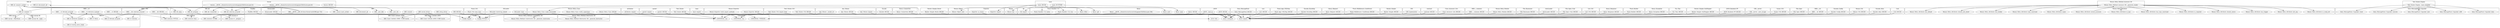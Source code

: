 digraph {
graph [overlap=false]
subgraph cluster_Router_Simple_Route {
	label="Router::Simple::Route";
	"Router::Simple::Route::BEGIN";
}
subgraph cluster_Mouse_Meta_Attribute {
	label="Mouse::Meta::Attribute";
	"Mouse::Meta::Attribute::is_weak_ref";
	"Mouse::Meta::Attribute::init_arg";
	"Mouse::Meta::Attribute::has_trigger";
	"Mouse::Meta::Attribute::should_coerce";
	"Mouse::Meta::Attribute::is_required";
	"Mouse::Meta::Attribute::has_type_constraint";
	"Mouse::Meta::Attribute::is_lazy";
	"Mouse::Meta::Attribute::install_accessors";
	"Mouse::Meta::Attribute::name";
	"Mouse::Meta::Attribute::type_constraint";
	"Mouse::Meta::Attribute::has_builder";
	"Mouse::Meta::Attribute::should_auto_deref";
	"Mouse::Meta::Attribute::has_default";
}
subgraph cluster_Config {
	label="Config";
	"Config::import";
	"Config::FETCH";
}
subgraph cluster_Encode {
	label="Encode";
	"Encode::BEGIN";
}
subgraph cluster_Kossy_Connection {
	label="Kossy::Connection";
	"Kossy::Connection::BEGIN";
}
subgraph cluster_DynaLoader {
	label="DynaLoader";
	"DynaLoader::BEGIN";
}
subgraph cluster_Mouse_Meta_Class {
	label="Mouse::Meta::Class";
	"Mouse::Meta::Class::BEGIN";
	"Mouse::Meta::Class::make_immutable";
	"Mouse::Meta::Class::verify_superclass";
}
subgraph cluster_Data_MessagePack {
	label="Data::MessagePack";
	"Data::MessagePack::BEGIN";
}
subgraph cluster_DBI {
	label="DBI";
	"DBI::BEGIN";
	"DBI::_new_sth";
	"DBI::__ANON__[x86_64-linux-thread-multi/DBI.pm:732]";
	"DBI::_concat_hash_sorted";
	"DBI::_new_dbh";
	"DBI::install_driver";
	"DBI::disconnect_all";
	"DBI::setup_driver";
	"DBI::connect";
}
subgraph cluster_base {
	label="base";
	"base::import";
}
subgraph cluster_Isucon {
	label="Isucon";
	"Isucon::__ANON__[/home/isucon/isucon/webapp/perl/lib/Isucon.pm:43]";
	"Isucon::__ANON__[/home/isucon/isucon/webapp/perl/lib/Isucon.pm:52]";
	"Isucon::BEGIN";
}
subgraph cluster_vars {
	label="vars";
	"vars::BEGIN";
}
subgraph cluster_strict {
	label="strict";
	"strict::import";
	"strict::unimport";
	"strict::bits";
}
subgraph cluster_DBD_mysql {
	label="DBD::mysql";
	"DBD::mysql::_OdbcParse";
}
subgraph cluster_Plack_App_URLMap {
	label="Plack::App::URLMap";
	"Plack::App::URLMap::BEGIN";
}
subgraph cluster_Encode_Encoding {
	label="Encode::Encoding";
	"Encode::Encoding::BEGIN";
}
subgraph cluster_DBI_common {
	label="DBI::common";
	"DBI::common::func";
	"DBI::common::STORE";
	"DBI::common::FETCH";
}
subgraph cluster_attributes {
	label="attributes";
	"attributes::import";
}
subgraph cluster_Kossy_Request {
	label="Kossy::Request";
	"Kossy::Request::BEGIN";
}
subgraph cluster_DBI_Const_GetInfo_ODBC {
	label="DBI::Const::GetInfo::ODBC";
	"DBI::Const::GetInfo::ODBC::CORE:match";
}
subgraph cluster_Plack_Middleware_Conditional {
	label="Plack::Middleware::Conditional";
	"Plack::Middleware::Conditional::BEGIN";
}
subgraph cluster_XSLoader {
	label="XSLoader";
	"XSLoader::load";
	"XSLoader::bootstrap_inherit";
}
subgraph cluster_Router_Simple {
	label="Router::Simple";
	"Router::Simple::BEGIN";
}
subgraph cluster_DBD___st {
	label="DBD::_::st";
	"DBD::_::st::fetchrow_hashref";
	"DBD::_::st::BEGIN";
	"DBD::_::st::fetchall_arrayref";
}
subgraph cluster_Mouse_Meta_Method_Constructor_XS {
	label="Mouse::Meta::Method::Constructor::XS";
	"Mouse::Meta::Method::Constructor::XS::_generate_constructor";
}
subgraph cluster_Mouse_Meta_Method_Destructor_XS {
	label="Mouse::Meta::Method::Destructor::XS";
	"Mouse::Meta::Method::Destructor::XS::_generate_destructor";
}
subgraph cluster_URI {
	label="URI";
	"URI::implementor";
}
subgraph cluster_DBI_dr {
	label="DBI::dr";
	"DBI::dr::disconnect_all";
	"DBI::dr::connect_cached";
	"DBI::dr::connect";
}
subgraph cluster_constant {
	label="constant";
	"constant::BEGIN";
}
subgraph cluster_Class_Accessor_Lite {
	label="Class::Accessor::Lite";
	"Class::Accessor::Lite::BEGIN";
}
subgraph cluster_Exporter {
	label="Exporter";
	"Exporter::import";
	"Exporter::as_heavy";
}
subgraph cluster_DBD___common {
	label="DBD::_::common";
	"DBD::_::common::BEGIN";
}
subgraph cluster_Mouse_Exporter {
	label="Mouse::Exporter";
	"Mouse::Exporter::build_import_methods";
	"Mouse::Exporter::BEGIN";
}
subgraph cluster_DBI_st {
	label="DBI::st";
	"DBI::st::fetchall_arrayref";
	"DBI::st::fetch";
	"DBI::st::mysql_async_ready";
	"DBI::st::execute";
	"DBI::st::fetchrow_hashref";
}
subgraph cluster_Mouse_Meta_Module {
	label="Mouse::Meta::Module";
	"Mouse::Meta::Module::BEGIN";
}
subgraph cluster_File_Basename {
	label="File::Basename";
	"File::Basename::BEGIN";
}
subgraph cluster_AutoLoader {
	label="AutoLoader";
	"AutoLoader::BEGIN";
}
subgraph cluster_Text_Xslate {
	label="Text::Xslate";
	"Text::Xslate::BEGIN";
}
subgraph cluster_File_Spec_Unix {
	label="File::Spec::Unix";
	"File::Spec::Unix::BEGIN";
}
subgraph cluster_List_Util {
	label="List::Util";
	"List::Util::BEGIN";
}
subgraph cluster_Kossy_Response {
	label="Kossy::Response";
	"Kossy::Response::BEGIN";
}
subgraph cluster_Text_Xslate_Util {
	label="Text::Xslate::Util";
	"Text::Xslate::Util::import_from";
	"Text::Xslate::Util::BEGIN";
}
subgraph cluster_Data_MessagePack_Unpacker {
	label="Data::MessagePack::Unpacker";
	"Data::MessagePack::Unpacker::data";
	"Data::MessagePack::Unpacker::utf8";
	"Data::MessagePack::Unpacker::new";
	"Data::MessagePack::Unpacker::execute";
	"Data::MessagePack::Unpacker::reset";
}
subgraph cluster_Plack_Builder {
	label="Plack::Builder";
	"Plack::Builder::BEGIN";
}
subgraph cluster_Kossy_Exception {
	label="Kossy::Exception";
	"Kossy::Exception::BEGIN";
}
subgraph cluster_Try_Tiny {
	label="Try::Tiny";
	"Try::Tiny::BEGIN";
}
subgraph cluster_parent {
	label="parent";
	"parent::BEGIN";
	"parent::import";
}
subgraph cluster_Router_Simple_SubMapper {
	label="Router::Simple::SubMapper";
	"Router::Simple::SubMapper::BEGIN";
}
subgraph cluster_JSON_Backend_PP {
	label="JSON::Backend::PP";
	"JSON::Backend::PP::BEGIN";
}
subgraph cluster_URI__server {
	label="URI::_server";
	"URI::_server::_host_escape";
}
subgraph cluster_main {
	label="main";
	"main::BEGIN";
	"main::RUNTIME";
}
subgraph cluster_Plack_Util {
	label="Plack::Util";
	"Plack::Util::load_class";
}
subgraph cluster_Any_Moose {
	label="Any::Moose";
	"Any::Moose::BEGIN";
	"Any::Moose::import";
	"Any::Moose::_backer_of";
}
subgraph cluster_DBI_db {
	label="DBI::db";
	"DBI::db::connected";
	"DBI::db::ping";
	"DBI::db::selectall_arrayref";
	"DBI::db::prepare";
}
subgraph cluster_Scalar_Util {
	label="Scalar::Util";
	"Scalar::Util::BEGIN";
}
subgraph cluster_UNIVERSAL {
	label="UNIVERSAL";
	"UNIVERSAL::isa";
	"UNIVERSAL::VERSION";
	"UNIVERSAL::can";
}
subgraph cluster_FindBin {
	label="FindBin";
	"FindBin::BEGIN";
}
subgraph cluster_File_Spec {
	label="File::Spec";
	"File::Spec::BEGIN";
}
subgraph cluster_DBD___dr {
	label="DBD::_::dr";
	"DBD::_::dr::BEGIN";
}
subgraph cluster_Mouse_Meta_Method_Accessor_XS {
	label="Mouse::Meta::Method::Accessor::XS";
	"Mouse::Meta::Method::Accessor::XS::_generate_reader";
}
subgraph cluster_Encode_Config {
	label="Encode::Config";
	"Encode::Config::BEGIN";
}
subgraph cluster_DBD_mysql_db {
	label="DBD::mysql::db";
	"DBD::mysql::db::_login";
}
subgraph cluster_Mouse {
	label="Mouse";
	"Mouse::has";
}
subgraph cluster_lib {
	label="lib";
	"lib::import";
}
subgraph cluster_Mouse_Object {
	label="Mouse::Object";
	"Mouse::Object::new";
}
subgraph cluster_DBD_mysql_st {
	label="DBD::mysql::st";
	"DBD::mysql::st::_prepare";
}
subgraph cluster_DBI_Const_GetInfo_ANSI {
	label="DBI::Const::GetInfo::ANSI";
	"DBI::Const::GetInfo::ANSI::CORE:match";
}
subgraph cluster_Mouse_Util {
	label="Mouse::Util";
	"Mouse::Util::BEGIN";
}
subgraph cluster_Text_Xslate_Engine {
	label="Text::Xslate::Engine";
	"Text::Xslate::Engine::_load_compiled";
}
subgraph cluster_Plack_Handler_CLI {
	label="Plack::Handler::CLI";
	"Plack::Handler::CLI::run";
	"Plack::Handler::CLI::meta";
}
subgraph cluster_DBD___db {
	label="DBD::_::db";
	"DBD::_::db::BEGIN";
	"DBD::_::db::selectall_arrayref";
}
subgraph cluster_JSON {
	label="JSON";
	"JSON::BEGIN";
	"JSON::_load_xs";
}
subgraph cluster_Encode_Alias {
	label="Encode::Alias";
	"Encode::Alias::BEGIN";
}
subgraph cluster_Cwd {
	label="Cwd";
	"Cwd::BEGIN";
}
subgraph cluster_Kossy {
	label="Kossy";
	"Kossy::__ANON__[/home/isucon/isucon/webapp/perl/lib/Kossy.pm:106]";
	"Kossy::filter";
	"Kossy::psgi";
	"Kossy::BEGIN";
	"Kossy::get";
	"Kossy::post";
}
"Text::Xslate::Engine::_load_compiled" -> "Data::MessagePack::Unpacker::utf8";
"main::RUNTIME" -> "Kossy::psgi";
"DBI::db::prepare" -> "DBD::mysql::st::_prepare";
"Isucon::__ANON__[/home/isucon/isucon/webapp/perl/lib/Isucon.pm:52]" -> "DBI::db::selectall_arrayref";
"Isucon::__ANON__[/home/isucon/isucon/webapp/perl/lib/Isucon.pm:43]" -> "DBI::db::selectall_arrayref";
"main::BEGIN" -> "Mouse::has";
"Plack::Util::load_class" -> "Config::import";
"DynaLoader::BEGIN" -> "Config::import";
"parent::import" -> "Config::import";
"FindBin::BEGIN" -> "Config::import";
"DBD::_::db::selectall_arrayref" -> "DBI::st::fetchall_arrayref";
"DBI::__ANON__[x86_64-linux-thread-multi/DBI.pm:732]" -> "DBI::db::connected";
"Mouse::Meta::Class::make_immutable" -> "Mouse::Meta::Method::Constructor::XS::_generate_constructor";
"main::BEGIN" -> "Plack::Handler::CLI::meta";
"Mouse::Meta::Method::Accessor::XS::_generate_reader" -> "Mouse::Meta::Attribute::name";
"main::BEGIN" -> "Mouse::Meta::Class::make_immutable";
"Mouse::Meta::Method::Accessor::XS::_generate_reader" -> "Mouse::Meta::Attribute::should_auto_deref";
"Text::Xslate::Engine::_load_compiled" -> "Data::MessagePack::Unpacker::reset";
"Mouse::Meta::Method::Accessor::XS::_generate_reader" -> "Mouse::Meta::Attribute::has_default";
"DBD::_::st::fetchall_arrayref" -> "DBI::st::fetchrow_hashref";
"DBI::db::prepare" -> "DBI::_new_sth";
"main::BEGIN" -> "Kossy::filter";
"Text::Xslate::Engine::_load_compiled" -> "Data::MessagePack::Unpacker::new";
"Mouse::Meta::Method::Accessor::XS::_generate_reader" -> "Mouse::Meta::Attribute::should_coerce";
"Mouse::Meta::Method::Accessor::XS::_generate_reader" -> "Mouse::Meta::Attribute::has_trigger";
"Mouse::Meta::Method::Accessor::XS::_generate_reader" -> "Mouse::Meta::Attribute::has_type_constraint";
"Mouse::Meta::Method::Accessor::XS::_generate_reader" -> "Mouse::Meta::Attribute::is_required";
"DBI::db::prepare" -> "DBI::common::func";
"Mouse::Exporter::BEGIN" -> "strict::bits";
"Mouse::Meta::Class::make_immutable" -> "Mouse::Meta::Method::Destructor::XS::_generate_destructor";
"Mouse::Meta::Method::Accessor::XS::_generate_reader" -> "Mouse::Meta::Attribute::is_lazy";
"DBD::_::st::fetchrow_hashref" -> "DBI::common::FETCH";
"DBI::dr::connect_cached" -> "DBI::common::FETCH";
"Text::Xslate::Engine::_load_compiled" -> "Data::MessagePack::Unpacker::execute";
"main::BEGIN" -> "Exporter::import";
"main::RUNTIME" -> "Mouse::Object::new";
"DBI::st::fetchrow_hashref" -> "DBD::_::st::fetchrow_hashref";
"DBI::dr::connect" -> "DBD::mysql::db::_login";
"DBI::__ANON__[x86_64-linux-thread-multi/DBI.pm:732]" -> "DBI::dr::connect_cached";
"Text::Xslate::Util::import_from" -> "UNIVERSAL::can";
"Mouse::Exporter::build_import_methods" -> "UNIVERSAL::can";
"Kossy::BEGIN" -> "UNIVERSAL::can";
"Text::Xslate::BEGIN" -> "UNIVERSAL::can";
"attributes::import" -> "UNIVERSAL::can";
"Mouse::Meta::Class::verify_superclass" -> "UNIVERSAL::can";
"main::BEGIN" -> "lib::import";
"Mouse::Meta::Method::Accessor::XS::_generate_reader" -> "Mouse::Meta::Attribute::is_weak_ref";
"Mouse::Meta::Method::Accessor::XS::_generate_reader" -> "Mouse::Meta::Attribute::init_arg";
"main::RUNTIME" -> "Plack::Handler::CLI::run";
"parent::BEGIN" -> "strict::unimport";
"JSON::BEGIN" -> "strict::unimport";
"Any::Moose::BEGIN" -> "strict::unimport";
"Text::Xslate::Util::BEGIN" -> "strict::unimport";
"File::Spec::Unix::BEGIN" -> "strict::unimport";
"Data::MessagePack::BEGIN" -> "strict::unimport";
"base::import" -> "strict::unimport";
"constant::BEGIN" -> "strict::unimport";
"JSON::Backend::PP::BEGIN" -> "strict::unimport";
"Exporter::as_heavy" -> "strict::unimport";
"DBI::BEGIN" -> "strict::unimport";
"Mouse::Meta::Module::BEGIN" -> "strict::unimport";
"AutoLoader::BEGIN" -> "strict::unimport";
"Class::Accessor::Lite::BEGIN" -> "strict::unimport";
"Cwd::BEGIN" -> "strict::unimport";
"Mouse::Exporter::BEGIN" -> "strict::unimport";
"parent::import" -> "strict::unimport";
"Mouse::Meta::Class::BEGIN" -> "strict::unimport";
"Mouse::Util::BEGIN" -> "strict::unimport";
"DBI::install_driver" -> "strict::unimport";
"JSON::_load_xs" -> "strict::unimport";
"DBI::dr::connect_cached" -> "DBI::dr::connect";
"DBI::disconnect_all" -> "DBI::dr::disconnect_all";
"Mouse::Meta::Attribute::install_accessors" -> "Mouse::Meta::Method::Accessor::XS::_generate_reader";
"Kossy::__ANON__[/home/isucon/isucon/webapp/perl/lib/Kossy.pm:106]" -> "UNIVERSAL::isa";
"DBI::setup_driver" -> "UNIVERSAL::isa";
"Any::Moose::_backer_of" -> "UNIVERSAL::isa";
"base::import" -> "UNIVERSAL::isa";
"DBI::dr::connect_cached" -> "DBI::db::ping";
"DBI::install_driver" -> "DBI::Const::GetInfo::ODBC::CORE:match";
"DBD::_::db::selectall_arrayref" -> "DBI::db::prepare";
"main::BEGIN" -> "Kossy::post";
"DBD::_::db::selectall_arrayref" -> "DBI::st::execute";
"Plack::Util::load_class" -> "Config::FETCH";
"parent::import" -> "Config::FETCH";
"FindBin::BEGIN" -> "Config::FETCH";
"XSLoader::bootstrap_inherit" -> "Config::FETCH";
"Text::Xslate::Engine::_load_compiled" -> "Data::MessagePack::Unpacker::data";
"DBI::dr::connect" -> "DBD::mysql::_OdbcParse";
"main::BEGIN" -> "Kossy::get";
"DBI::install_driver" -> "DBI::Const::GetInfo::ANSI::CORE:match";
"DBI::dr::connect_cached" -> "DBI::_concat_hash_sorted";
"DBI::db::selectall_arrayref" -> "DBD::_::db::selectall_arrayref";
"DBI::dr::connect" -> "DBI::_new_dbh";
"DBD::_::st::fetchrow_hashref" -> "DBI::st::fetch";
"Plack::Handler::CLI::run" -> "UNIVERSAL::VERSION";
"JSON::_load_xs" -> "UNIVERSAL::VERSION";
"parent::import" -> "UNIVERSAL::VERSION";
"parent::BEGIN" -> "strict::import";
"JSON::BEGIN" -> "strict::import";
"DBD::_::dr::BEGIN" -> "strict::import";
"Any::Moose::BEGIN" -> "strict::import";
"Text::Xslate::Util::BEGIN" -> "strict::import";
"Plack::Builder::BEGIN" -> "strict::import";
"Data::MessagePack::BEGIN" -> "strict::import";
"vars::BEGIN" -> "strict::import";
"File::Spec::BEGIN" -> "strict::import";
"Isucon::BEGIN" -> "strict::import";
"Router::Simple::BEGIN" -> "strict::import";
"Text::Xslate::Util::import_from" -> "strict::import";
"constant::BEGIN" -> "strict::import";
"Kossy::Connection::BEGIN" -> "strict::import";
"Kossy::Response::BEGIN" -> "strict::import";
"Encode::BEGIN" -> "strict::import";
"Exporter::as_heavy" -> "strict::import";
"Plack::Util::load_class" -> "strict::import";
"DBI::BEGIN" -> "strict::import";
"Try::Tiny::BEGIN" -> "strict::import";
"Encode::Config::BEGIN" -> "strict::import";
"Cwd::BEGIN" -> "strict::import";
"Text::Xslate::BEGIN" -> "strict::import";
"parent::import" -> "strict::import";
"Encode::Encoding::BEGIN" -> "strict::import";
"Plack::Middleware::Conditional::BEGIN" -> "strict::import";
"Router::Simple::Route::BEGIN" -> "strict::import";
"Plack::App::URLMap::BEGIN" -> "strict::import";
"DBI::install_driver" -> "strict::import";
"List::Util::BEGIN" -> "strict::import";
"Router::Simple::SubMapper::BEGIN" -> "strict::import";
"File::Spec::Unix::BEGIN" -> "strict::import";
"Any::Moose::import" -> "strict::import";
"Kossy::Request::BEGIN" -> "strict::import";
"Encode::Alias::BEGIN" -> "strict::import";
"URI::implementor" -> "strict::import";
"base::import" -> "strict::import";
"DBD::_::db::BEGIN" -> "strict::import";
"URI::_server::_host_escape" -> "strict::import";
"XSLoader::load" -> "strict::import";
"Scalar::Util::BEGIN" -> "strict::import";
"DBD::_::common::BEGIN" -> "strict::import";
"Kossy::Exception::BEGIN" -> "strict::import";
"AutoLoader::BEGIN" -> "strict::import";
"Class::Accessor::Lite::BEGIN" -> "strict::import";
"Mouse::Exporter::BEGIN" -> "strict::import";
"DBD::_::st::BEGIN" -> "strict::import";
"Kossy::BEGIN" -> "strict::import";
"File::Basename::BEGIN" -> "strict::import";
"Mouse::Meta::Method::Accessor::XS::_generate_reader" -> "Mouse::Meta::Attribute::type_constraint";
"DBI::st::fetchrow_hashref" -> "DBI::st::mysql_async_ready";
"Mouse::Meta::Method::Accessor::XS::_generate_reader" -> "Mouse::Meta::Attribute::has_builder";
"DBI::st::fetchall_arrayref" -> "DBD::_::st::fetchall_arrayref";
"DBI::__ANON__[x86_64-linux-thread-multi/DBI.pm:732]" -> "DBI::common::STORE";
"DBI::connect" -> "DBI::common::STORE";
}
